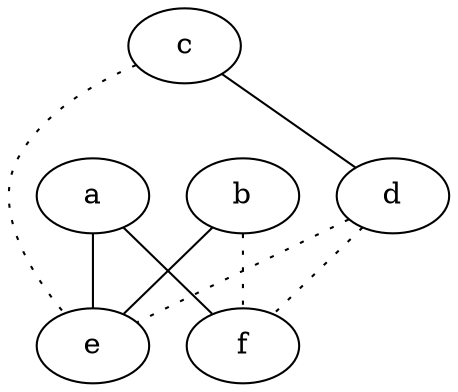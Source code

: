 graph {
a -- e;
a -- f;
b -- e;
b -- f [style=dotted];
c -- d;
c -- e [style=dotted];
d -- e [style=dotted];
d -- f [style=dotted];
}
